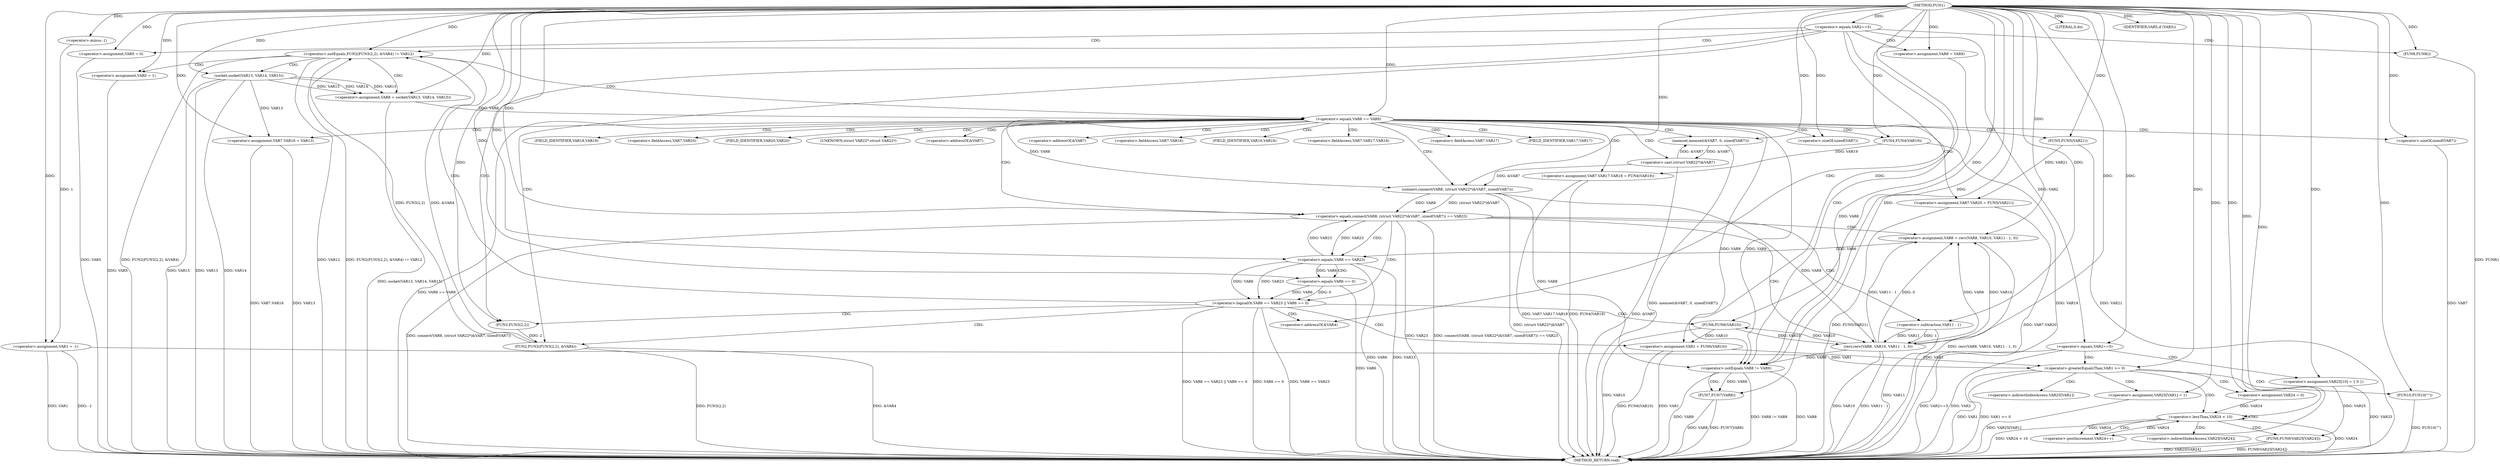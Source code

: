 digraph FUN1 {  
"1000100" [label = "(METHOD,FUN1)" ]
"1000264" [label = "(METHOD_RETURN,void)" ]
"1000103" [label = "(<operator>.assignment,VAR1 = -1)" ]
"1000105" [label = "(<operator>.minus,-1)" ]
"1000108" [label = "(<operator>.equals,VAR2==5)" ]
"1000115" [label = "(<operator>.assignment,VAR5 = 0)" ]
"1000121" [label = "(<operator>.assignment,VAR8 = VAR9)" ]
"1000128" [label = "(<operator>.notEquals,FUN2(FUN3(2,2), &VAR4) != VAR12)" ]
"1000129" [label = "(FUN2,FUN2(FUN3(2,2), &VAR4))" ]
"1000130" [label = "(FUN3,FUN3(2,2))" ]
"1000138" [label = "(<operator>.assignment,VAR5 = 1)" ]
"1000141" [label = "(<operator>.assignment,VAR8 = socket(VAR13, VAR14, VAR15))" ]
"1000143" [label = "(socket,socket(VAR13, VAR14, VAR15))" ]
"1000148" [label = "(<operator>.equals,VAR8 == VAR9)" ]
"1000153" [label = "(memset,memset(&VAR7, 0, sizeof(VAR7)))" ]
"1000157" [label = "(<operator>.sizeOf,sizeof(VAR7))" ]
"1000159" [label = "(<operator>.assignment,VAR7.VAR16 = VAR13)" ]
"1000164" [label = "(<operator>.assignment,VAR7.VAR17.VAR18 = FUN4(VAR19))" ]
"1000170" [label = "(FUN4,FUN4(VAR19))" ]
"1000172" [label = "(<operator>.assignment,VAR7.VAR20 = FUN5(VAR21))" ]
"1000176" [label = "(FUN5,FUN5(VAR21))" ]
"1000179" [label = "(<operator>.equals,connect(VAR8, (struct VAR22*)&VAR7, sizeof(VAR7)) == VAR23)" ]
"1000180" [label = "(connect,connect(VAR8, (struct VAR22*)&VAR7, sizeof(VAR7)))" ]
"1000182" [label = "(<operator>.cast,(struct VAR22*)&VAR7)" ]
"1000186" [label = "(<operator>.sizeOf,sizeof(VAR7))" ]
"1000191" [label = "(<operator>.assignment,VAR6 = recv(VAR8, VAR10, VAR11 - 1, 0))" ]
"1000193" [label = "(recv,recv(VAR8, VAR10, VAR11 - 1, 0))" ]
"1000196" [label = "(<operator>.subtraction,VAR11 - 1)" ]
"1000201" [label = "(<operator>.logicalOr,VAR6 == VAR23 || VAR6 == 0)" ]
"1000202" [label = "(<operator>.equals,VAR6 == VAR23)" ]
"1000205" [label = "(<operator>.equals,VAR6 == 0)" ]
"1000210" [label = "(<operator>.assignment,VAR1 = FUN6(VAR10))" ]
"1000212" [label = "(FUN6,FUN6(VAR10))" ]
"1000214" [label = "(LITERAL,0,do)" ]
"1000216" [label = "(<operator>.notEquals,VAR8 != VAR9)" ]
"1000220" [label = "(FUN7,FUN7(VAR8))" ]
"1000223" [label = "(IDENTIFIER,VAR5,if (VAR5))" ]
"1000225" [label = "(FUN8,FUN8())" ]
"1000227" [label = "(<operator>.equals,VAR2==5)" ]
"1000234" [label = "(<operator>.assignment,VAR25[10] = { 0 })" ]
"1000237" [label = "(<operator>.greaterEqualsThan,VAR1 >= 0)" ]
"1000241" [label = "(<operator>.assignment,VAR25[VAR1] = 1)" ]
"1000247" [label = "(<operator>.assignment,VAR24 = 0)" ]
"1000250" [label = "(<operator>.lessThan,VAR24 < 10)" ]
"1000253" [label = "(<operator>.postIncrement,VAR24++)" ]
"1000256" [label = "(FUN9,FUN9(VAR25[VAR24]))" ]
"1000262" [label = "(FUN10,FUN10(\"\"))" ]
"1000133" [label = "(<operator>.addressOf,&VAR4)" ]
"1000154" [label = "(<operator>.addressOf,&VAR7)" ]
"1000160" [label = "(<operator>.fieldAccess,VAR7.VAR16)" ]
"1000162" [label = "(FIELD_IDENTIFIER,VAR16,VAR16)" ]
"1000165" [label = "(<operator>.fieldAccess,VAR7.VAR17.VAR18)" ]
"1000166" [label = "(<operator>.fieldAccess,VAR7.VAR17)" ]
"1000168" [label = "(FIELD_IDENTIFIER,VAR17,VAR17)" ]
"1000169" [label = "(FIELD_IDENTIFIER,VAR18,VAR18)" ]
"1000173" [label = "(<operator>.fieldAccess,VAR7.VAR20)" ]
"1000175" [label = "(FIELD_IDENTIFIER,VAR20,VAR20)" ]
"1000183" [label = "(UNKNOWN,struct VAR22*,struct VAR22*)" ]
"1000184" [label = "(<operator>.addressOf,&VAR7)" ]
"1000242" [label = "(<operator>.indirectIndexAccess,VAR25[VAR1])" ]
"1000257" [label = "(<operator>.indirectIndexAccess,VAR25[VAR24])" ]
  "1000237" -> "1000264"  [ label = "DDG: VAR1 >= 0"] 
  "1000216" -> "1000264"  [ label = "DDG: VAR8 != VAR9"] 
  "1000103" -> "1000264"  [ label = "DDG: -1"] 
  "1000153" -> "1000264"  [ label = "DDG: memset(&VAR7, 0, sizeof(VAR7))"] 
  "1000129" -> "1000264"  [ label = "DDG: &VAR4"] 
  "1000196" -> "1000264"  [ label = "DDG: VAR11"] 
  "1000115" -> "1000264"  [ label = "DDG: VAR5"] 
  "1000180" -> "1000264"  [ label = "DDG: (struct VAR22*)&VAR7"] 
  "1000179" -> "1000264"  [ label = "DDG: VAR23"] 
  "1000129" -> "1000264"  [ label = "DDG: FUN3(2,2)"] 
  "1000186" -> "1000264"  [ label = "DDG: VAR7"] 
  "1000225" -> "1000264"  [ label = "DDG: FUN8()"] 
  "1000220" -> "1000264"  [ label = "DDG: VAR8"] 
  "1000250" -> "1000264"  [ label = "DDG: VAR24"] 
  "1000201" -> "1000264"  [ label = "DDG: VAR6 == VAR23 || VAR6 == 0"] 
  "1000227" -> "1000264"  [ label = "DDG: VAR2==5"] 
  "1000234" -> "1000264"  [ label = "DDG: VAR25"] 
  "1000179" -> "1000264"  [ label = "DDG: connect(VAR8, (struct VAR22*)&VAR7, sizeof(VAR7)) == VAR23"] 
  "1000103" -> "1000264"  [ label = "DDG: VAR1"] 
  "1000216" -> "1000264"  [ label = "DDG: VAR8"] 
  "1000237" -> "1000264"  [ label = "DDG: VAR1"] 
  "1000159" -> "1000264"  [ label = "DDG: VAR7.VAR16"] 
  "1000227" -> "1000264"  [ label = "DDG: VAR2"] 
  "1000205" -> "1000264"  [ label = "DDG: VAR6"] 
  "1000138" -> "1000264"  [ label = "DDG: VAR5"] 
  "1000193" -> "1000264"  [ label = "DDG: VAR10"] 
  "1000182" -> "1000264"  [ label = "DDG: &VAR7"] 
  "1000128" -> "1000264"  [ label = "DDG: FUN2(FUN3(2,2), &VAR4)"] 
  "1000143" -> "1000264"  [ label = "DDG: VAR13"] 
  "1000179" -> "1000264"  [ label = "DDG: connect(VAR8, (struct VAR22*)&VAR7, sizeof(VAR7))"] 
  "1000216" -> "1000264"  [ label = "DDG: VAR9"] 
  "1000202" -> "1000264"  [ label = "DDG: VAR6"] 
  "1000148" -> "1000264"  [ label = "DDG: VAR8 == VAR9"] 
  "1000172" -> "1000264"  [ label = "DDG: FUN5(VAR21)"] 
  "1000210" -> "1000264"  [ label = "DDG: FUN6(VAR10)"] 
  "1000262" -> "1000264"  [ label = "DDG: FUN10(\"\")"] 
  "1000212" -> "1000264"  [ label = "DDG: VAR10"] 
  "1000128" -> "1000264"  [ label = "DDG: VAR12"] 
  "1000191" -> "1000264"  [ label = "DDG: recv(VAR8, VAR10, VAR11 - 1, 0)"] 
  "1000210" -> "1000264"  [ label = "DDG: VAR1"] 
  "1000172" -> "1000264"  [ label = "DDG: VAR7.VAR20"] 
  "1000141" -> "1000264"  [ label = "DDG: socket(VAR13, VAR14, VAR15)"] 
  "1000241" -> "1000264"  [ label = "DDG: VAR25[VAR1]"] 
  "1000143" -> "1000264"  [ label = "DDG: VAR14"] 
  "1000220" -> "1000264"  [ label = "DDG: FUN7(VAR8)"] 
  "1000170" -> "1000264"  [ label = "DDG: VAR19"] 
  "1000176" -> "1000264"  [ label = "DDG: VAR21"] 
  "1000164" -> "1000264"  [ label = "DDG: FUN4(VAR19)"] 
  "1000256" -> "1000264"  [ label = "DDG: VAR25[VAR24]"] 
  "1000128" -> "1000264"  [ label = "DDG: FUN2(FUN3(2,2), &VAR4) != VAR12"] 
  "1000250" -> "1000264"  [ label = "DDG: VAR24 < 10"] 
  "1000201" -> "1000264"  [ label = "DDG: VAR6 == 0"] 
  "1000256" -> "1000264"  [ label = "DDG: FUN9(VAR25[VAR24])"] 
  "1000159" -> "1000264"  [ label = "DDG: VAR13"] 
  "1000193" -> "1000264"  [ label = "DDG: VAR11 - 1"] 
  "1000143" -> "1000264"  [ label = "DDG: VAR15"] 
  "1000201" -> "1000264"  [ label = "DDG: VAR6 == VAR23"] 
  "1000202" -> "1000264"  [ label = "DDG: VAR23"] 
  "1000164" -> "1000264"  [ label = "DDG: VAR7.VAR17.VAR18"] 
  "1000105" -> "1000103"  [ label = "DDG: 1"] 
  "1000100" -> "1000103"  [ label = "DDG: "] 
  "1000100" -> "1000105"  [ label = "DDG: "] 
  "1000100" -> "1000108"  [ label = "DDG: "] 
  "1000100" -> "1000115"  [ label = "DDG: "] 
  "1000100" -> "1000121"  [ label = "DDG: "] 
  "1000129" -> "1000128"  [ label = "DDG: FUN3(2,2)"] 
  "1000129" -> "1000128"  [ label = "DDG: &VAR4"] 
  "1000130" -> "1000129"  [ label = "DDG: 2"] 
  "1000100" -> "1000130"  [ label = "DDG: "] 
  "1000100" -> "1000128"  [ label = "DDG: "] 
  "1000100" -> "1000138"  [ label = "DDG: "] 
  "1000143" -> "1000141"  [ label = "DDG: VAR13"] 
  "1000143" -> "1000141"  [ label = "DDG: VAR14"] 
  "1000143" -> "1000141"  [ label = "DDG: VAR15"] 
  "1000100" -> "1000141"  [ label = "DDG: "] 
  "1000100" -> "1000143"  [ label = "DDG: "] 
  "1000141" -> "1000148"  [ label = "DDG: VAR8"] 
  "1000100" -> "1000148"  [ label = "DDG: "] 
  "1000182" -> "1000153"  [ label = "DDG: &VAR7"] 
  "1000100" -> "1000153"  [ label = "DDG: "] 
  "1000100" -> "1000157"  [ label = "DDG: "] 
  "1000143" -> "1000159"  [ label = "DDG: VAR13"] 
  "1000100" -> "1000159"  [ label = "DDG: "] 
  "1000170" -> "1000164"  [ label = "DDG: VAR19"] 
  "1000100" -> "1000170"  [ label = "DDG: "] 
  "1000176" -> "1000172"  [ label = "DDG: VAR21"] 
  "1000100" -> "1000176"  [ label = "DDG: "] 
  "1000180" -> "1000179"  [ label = "DDG: VAR8"] 
  "1000180" -> "1000179"  [ label = "DDG: (struct VAR22*)&VAR7"] 
  "1000148" -> "1000180"  [ label = "DDG: VAR8"] 
  "1000100" -> "1000180"  [ label = "DDG: "] 
  "1000182" -> "1000180"  [ label = "DDG: &VAR7"] 
  "1000153" -> "1000182"  [ label = "DDG: &VAR7"] 
  "1000100" -> "1000186"  [ label = "DDG: "] 
  "1000202" -> "1000179"  [ label = "DDG: VAR23"] 
  "1000100" -> "1000179"  [ label = "DDG: "] 
  "1000193" -> "1000191"  [ label = "DDG: VAR8"] 
  "1000193" -> "1000191"  [ label = "DDG: VAR10"] 
  "1000193" -> "1000191"  [ label = "DDG: VAR11 - 1"] 
  "1000193" -> "1000191"  [ label = "DDG: 0"] 
  "1000100" -> "1000191"  [ label = "DDG: "] 
  "1000180" -> "1000193"  [ label = "DDG: VAR8"] 
  "1000100" -> "1000193"  [ label = "DDG: "] 
  "1000212" -> "1000193"  [ label = "DDG: VAR10"] 
  "1000196" -> "1000193"  [ label = "DDG: VAR11"] 
  "1000196" -> "1000193"  [ label = "DDG: 1"] 
  "1000100" -> "1000196"  [ label = "DDG: "] 
  "1000202" -> "1000201"  [ label = "DDG: VAR6"] 
  "1000202" -> "1000201"  [ label = "DDG: VAR23"] 
  "1000191" -> "1000202"  [ label = "DDG: VAR6"] 
  "1000100" -> "1000202"  [ label = "DDG: "] 
  "1000179" -> "1000202"  [ label = "DDG: VAR23"] 
  "1000205" -> "1000201"  [ label = "DDG: VAR6"] 
  "1000205" -> "1000201"  [ label = "DDG: 0"] 
  "1000202" -> "1000205"  [ label = "DDG: VAR6"] 
  "1000100" -> "1000205"  [ label = "DDG: "] 
  "1000212" -> "1000210"  [ label = "DDG: VAR10"] 
  "1000100" -> "1000210"  [ label = "DDG: "] 
  "1000193" -> "1000212"  [ label = "DDG: VAR10"] 
  "1000100" -> "1000212"  [ label = "DDG: "] 
  "1000100" -> "1000214"  [ label = "DDG: "] 
  "1000193" -> "1000216"  [ label = "DDG: VAR8"] 
  "1000180" -> "1000216"  [ label = "DDG: VAR8"] 
  "1000148" -> "1000216"  [ label = "DDG: VAR8"] 
  "1000121" -> "1000216"  [ label = "DDG: VAR8"] 
  "1000100" -> "1000216"  [ label = "DDG: "] 
  "1000148" -> "1000216"  [ label = "DDG: VAR9"] 
  "1000216" -> "1000220"  [ label = "DDG: VAR8"] 
  "1000100" -> "1000220"  [ label = "DDG: "] 
  "1000100" -> "1000223"  [ label = "DDG: "] 
  "1000100" -> "1000225"  [ label = "DDG: "] 
  "1000108" -> "1000227"  [ label = "DDG: VAR2"] 
  "1000100" -> "1000227"  [ label = "DDG: "] 
  "1000100" -> "1000234"  [ label = "DDG: "] 
  "1000103" -> "1000237"  [ label = "DDG: VAR1"] 
  "1000210" -> "1000237"  [ label = "DDG: VAR1"] 
  "1000100" -> "1000237"  [ label = "DDG: "] 
  "1000100" -> "1000241"  [ label = "DDG: "] 
  "1000100" -> "1000247"  [ label = "DDG: "] 
  "1000247" -> "1000250"  [ label = "DDG: VAR24"] 
  "1000253" -> "1000250"  [ label = "DDG: VAR24"] 
  "1000100" -> "1000250"  [ label = "DDG: "] 
  "1000250" -> "1000253"  [ label = "DDG: VAR24"] 
  "1000100" -> "1000253"  [ label = "DDG: "] 
  "1000234" -> "1000256"  [ label = "DDG: VAR25"] 
  "1000100" -> "1000262"  [ label = "DDG: "] 
  "1000108" -> "1000128"  [ label = "CDG: "] 
  "1000108" -> "1000133"  [ label = "CDG: "] 
  "1000108" -> "1000216"  [ label = "CDG: "] 
  "1000108" -> "1000130"  [ label = "CDG: "] 
  "1000108" -> "1000121"  [ label = "CDG: "] 
  "1000108" -> "1000129"  [ label = "CDG: "] 
  "1000108" -> "1000115"  [ label = "CDG: "] 
  "1000108" -> "1000225"  [ label = "CDG: "] 
  "1000128" -> "1000141"  [ label = "CDG: "] 
  "1000128" -> "1000148"  [ label = "CDG: "] 
  "1000128" -> "1000138"  [ label = "CDG: "] 
  "1000128" -> "1000143"  [ label = "CDG: "] 
  "1000148" -> "1000164"  [ label = "CDG: "] 
  "1000148" -> "1000182"  [ label = "CDG: "] 
  "1000148" -> "1000166"  [ label = "CDG: "] 
  "1000148" -> "1000180"  [ label = "CDG: "] 
  "1000148" -> "1000183"  [ label = "CDG: "] 
  "1000148" -> "1000165"  [ label = "CDG: "] 
  "1000148" -> "1000157"  [ label = "CDG: "] 
  "1000148" -> "1000175"  [ label = "CDG: "] 
  "1000148" -> "1000154"  [ label = "CDG: "] 
  "1000148" -> "1000160"  [ label = "CDG: "] 
  "1000148" -> "1000179"  [ label = "CDG: "] 
  "1000148" -> "1000176"  [ label = "CDG: "] 
  "1000148" -> "1000153"  [ label = "CDG: "] 
  "1000148" -> "1000186"  [ label = "CDG: "] 
  "1000148" -> "1000172"  [ label = "CDG: "] 
  "1000148" -> "1000169"  [ label = "CDG: "] 
  "1000148" -> "1000168"  [ label = "CDG: "] 
  "1000148" -> "1000159"  [ label = "CDG: "] 
  "1000148" -> "1000173"  [ label = "CDG: "] 
  "1000148" -> "1000170"  [ label = "CDG: "] 
  "1000148" -> "1000184"  [ label = "CDG: "] 
  "1000148" -> "1000162"  [ label = "CDG: "] 
  "1000179" -> "1000191"  [ label = "CDG: "] 
  "1000179" -> "1000201"  [ label = "CDG: "] 
  "1000179" -> "1000196"  [ label = "CDG: "] 
  "1000179" -> "1000202"  [ label = "CDG: "] 
  "1000179" -> "1000193"  [ label = "CDG: "] 
  "1000201" -> "1000210"  [ label = "CDG: "] 
  "1000201" -> "1000212"  [ label = "CDG: "] 
  "1000201" -> "1000128"  [ label = "CDG: "] 
  "1000201" -> "1000133"  [ label = "CDG: "] 
  "1000201" -> "1000130"  [ label = "CDG: "] 
  "1000201" -> "1000129"  [ label = "CDG: "] 
  "1000202" -> "1000205"  [ label = "CDG: "] 
  "1000216" -> "1000220"  [ label = "CDG: "] 
  "1000227" -> "1000234"  [ label = "CDG: "] 
  "1000227" -> "1000237"  [ label = "CDG: "] 
  "1000237" -> "1000242"  [ label = "CDG: "] 
  "1000237" -> "1000250"  [ label = "CDG: "] 
  "1000237" -> "1000247"  [ label = "CDG: "] 
  "1000237" -> "1000262"  [ label = "CDG: "] 
  "1000237" -> "1000241"  [ label = "CDG: "] 
  "1000250" -> "1000250"  [ label = "CDG: "] 
  "1000250" -> "1000253"  [ label = "CDG: "] 
  "1000250" -> "1000257"  [ label = "CDG: "] 
  "1000250" -> "1000256"  [ label = "CDG: "] 
}
